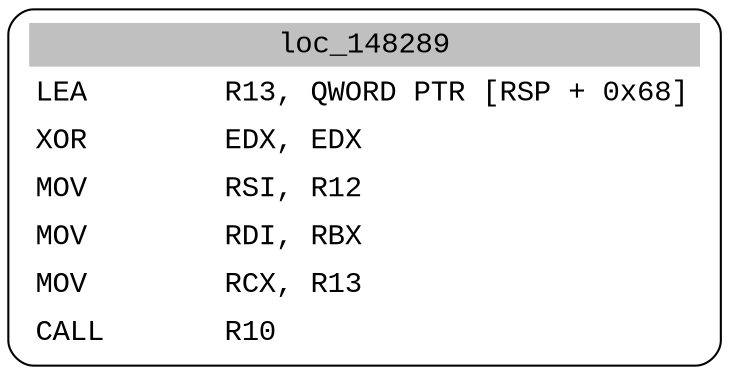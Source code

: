 digraph asm_graph {
1941 [
shape="Mrecord" fontname="Courier New"label =<<table border="0" cellborder="0" cellpadding="3"><tr><td align="center" colspan="2" bgcolor="grey">loc_148289</td></tr><tr><td align="left">LEA        R13, QWORD PTR [RSP + 0x68]</td></tr><tr><td align="left">XOR        EDX, EDX</td></tr><tr><td align="left">MOV        RSI, R12</td></tr><tr><td align="left">MOV        RDI, RBX</td></tr><tr><td align="left">MOV        RCX, R13</td></tr><tr><td align="left">CALL       R10</td></tr></table>> ];
}